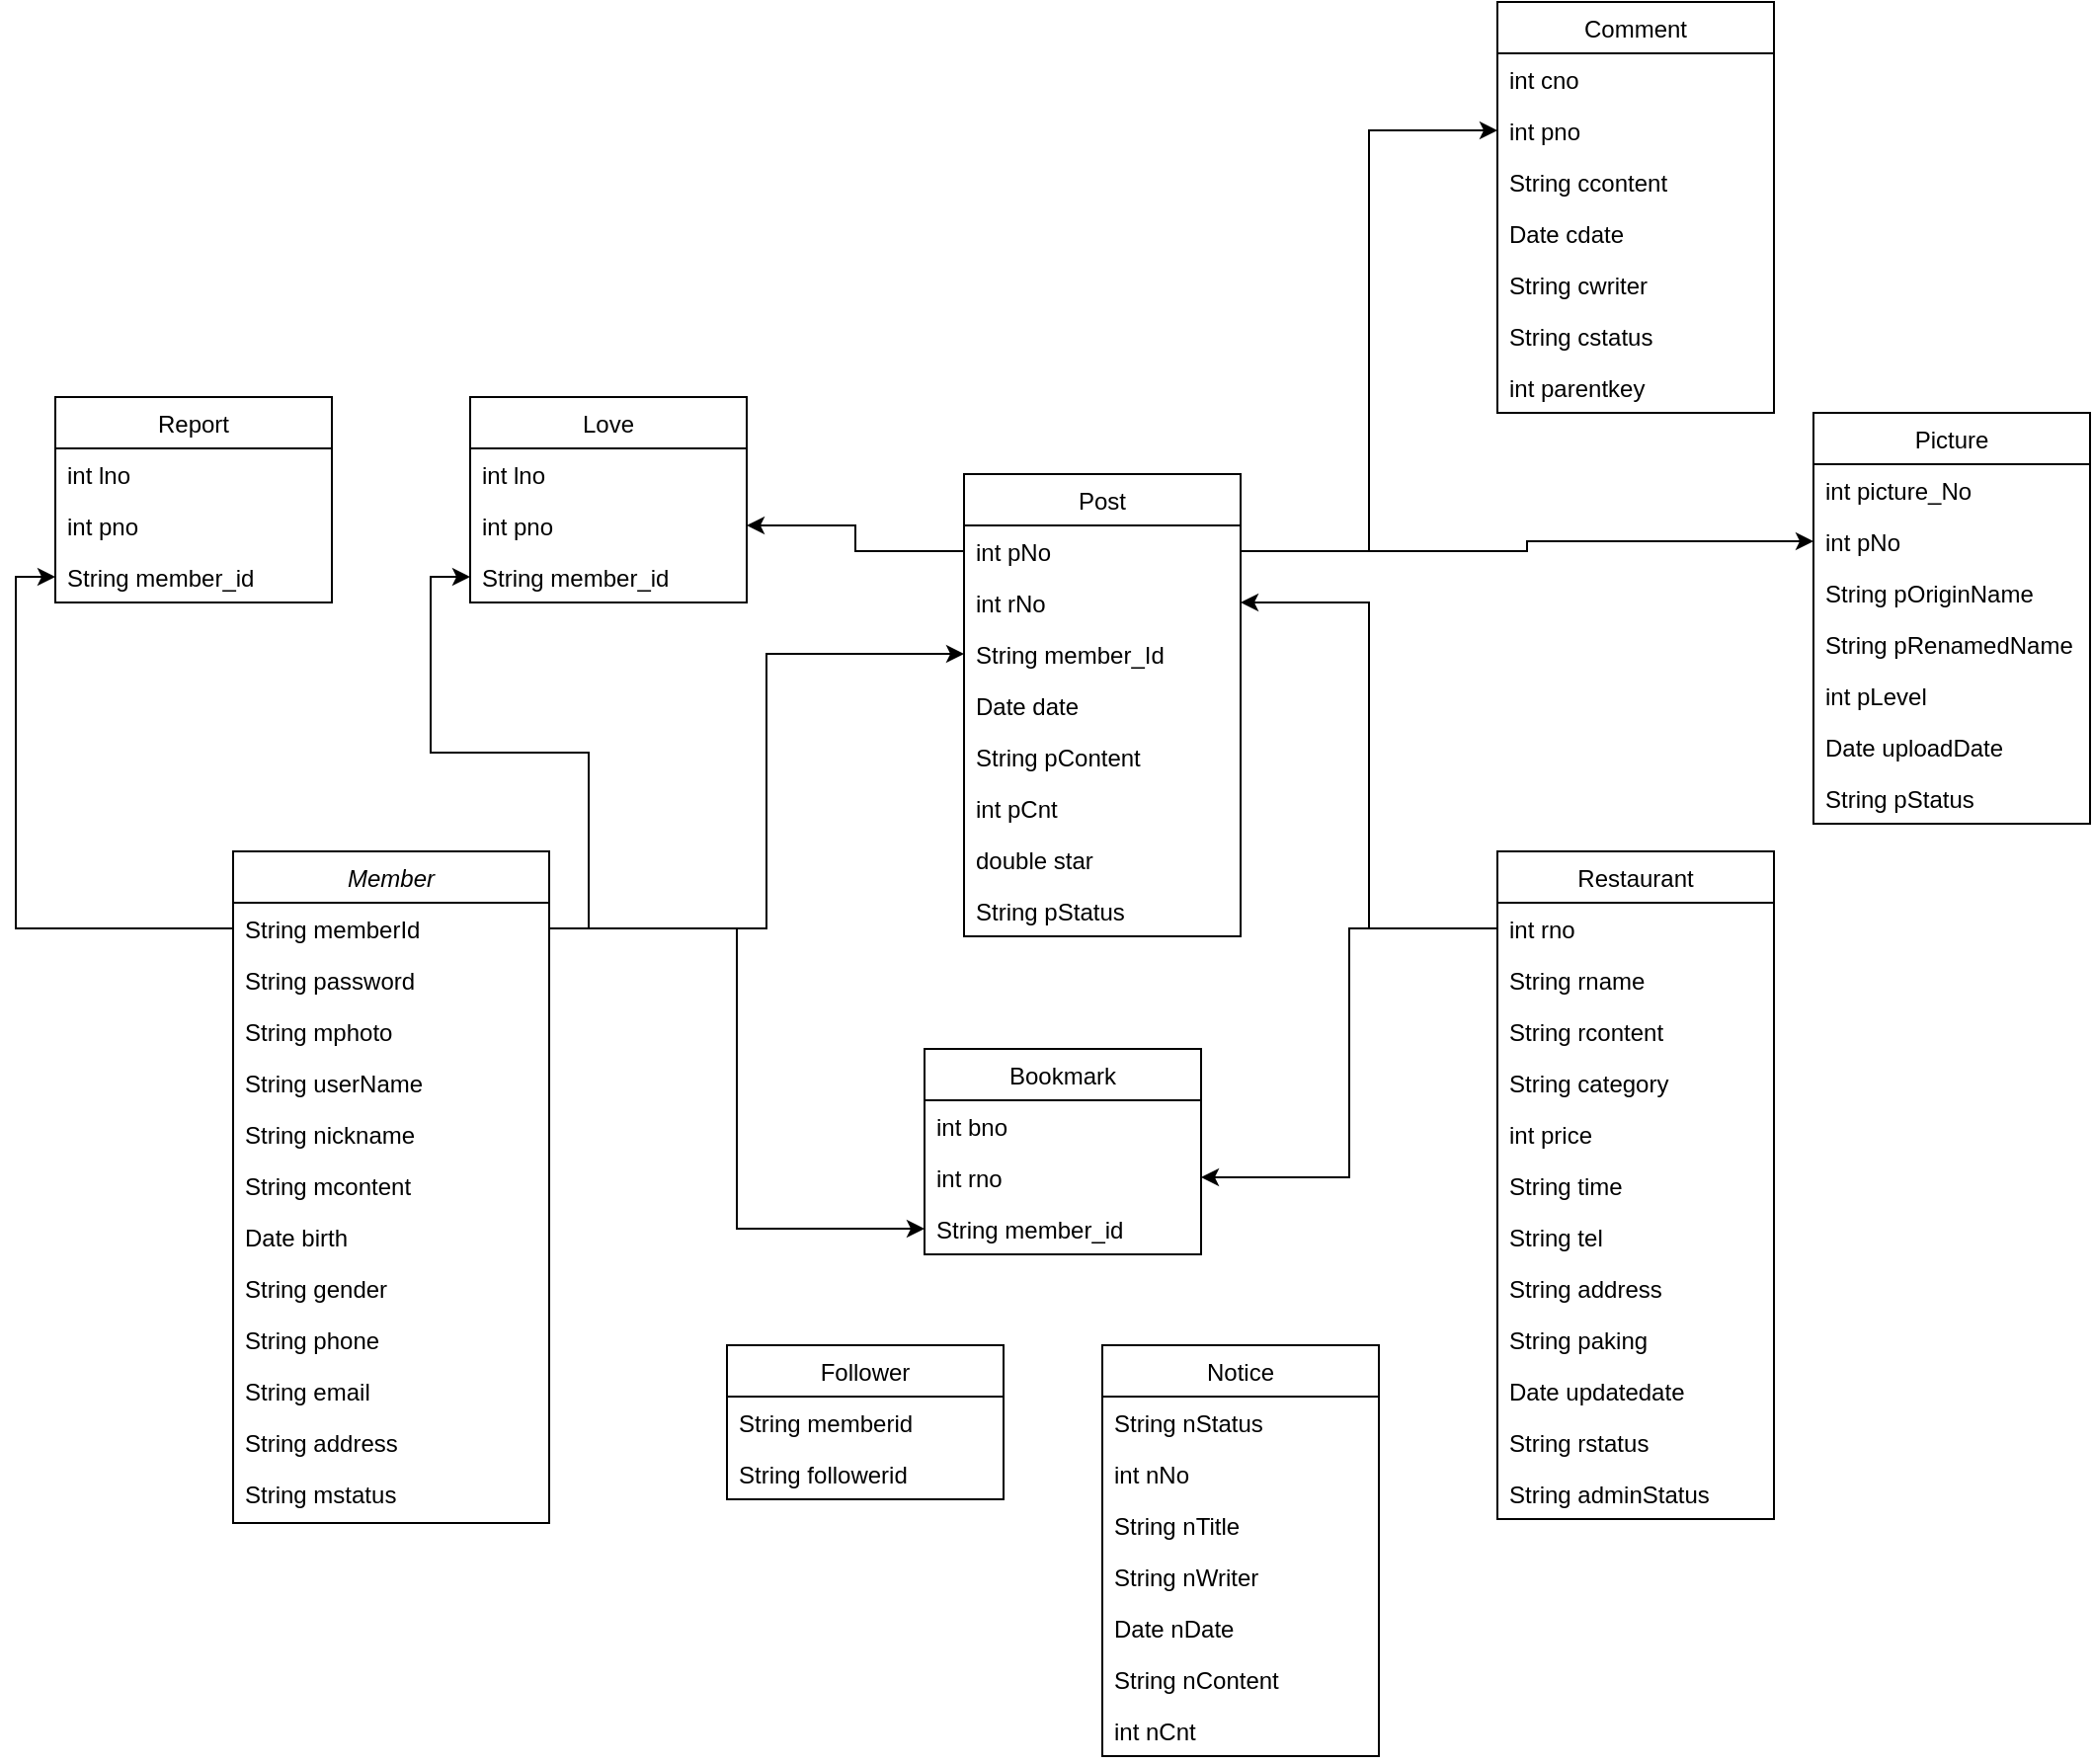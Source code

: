 <mxfile version="13.5.3" type="github">
  <diagram id="C5RBs43oDa-KdzZeNtuy" name="Page-1">
    <mxGraphModel dx="3197" dy="2439" grid="1" gridSize="10" guides="1" tooltips="1" connect="1" arrows="1" fold="1" page="1" pageScale="1" pageWidth="827" pageHeight="1169" math="0" shadow="0">
      <root>
        <mxCell id="WIyWlLk6GJQsqaUBKTNV-0" />
        <mxCell id="WIyWlLk6GJQsqaUBKTNV-1" parent="WIyWlLk6GJQsqaUBKTNV-0" />
        <mxCell id="_pvv8HfVqvw_CFyZ3jRB-49" style="edgeStyle=orthogonalEdgeStyle;rounded=0;orthogonalLoop=1;jettySize=auto;html=1;exitX=0;exitY=0.5;exitDx=0;exitDy=0;" edge="1" parent="WIyWlLk6GJQsqaUBKTNV-1" source="_pvv8HfVqvw_CFyZ3jRB-11" target="_pvv8HfVqvw_CFyZ3jRB-38">
          <mxGeometry relative="1" as="geometry" />
        </mxCell>
        <mxCell id="_pvv8HfVqvw_CFyZ3jRB-50" style="edgeStyle=orthogonalEdgeStyle;rounded=0;orthogonalLoop=1;jettySize=auto;html=1;" edge="1" parent="WIyWlLk6GJQsqaUBKTNV-1" source="_pvv8HfVqvw_CFyZ3jRB-2" target="_pvv8HfVqvw_CFyZ3jRB-39">
          <mxGeometry relative="1" as="geometry">
            <Array as="points">
              <mxPoint x="-120" y="-601" />
              <mxPoint x="-120" y="-740" />
            </Array>
          </mxGeometry>
        </mxCell>
        <mxCell id="_pvv8HfVqvw_CFyZ3jRB-70" style="edgeStyle=orthogonalEdgeStyle;rounded=0;orthogonalLoop=1;jettySize=auto;html=1;" edge="1" parent="WIyWlLk6GJQsqaUBKTNV-1" source="_pvv8HfVqvw_CFyZ3jRB-11" target="_pvv8HfVqvw_CFyZ3jRB-67">
          <mxGeometry relative="1" as="geometry" />
        </mxCell>
        <mxCell id="_pvv8HfVqvw_CFyZ3jRB-71" style="edgeStyle=orthogonalEdgeStyle;rounded=0;orthogonalLoop=1;jettySize=auto;html=1;" edge="1" parent="WIyWlLk6GJQsqaUBKTNV-1" source="_pvv8HfVqvw_CFyZ3jRB-2" target="_pvv8HfVqvw_CFyZ3jRB-64">
          <mxGeometry relative="1" as="geometry" />
        </mxCell>
        <mxCell id="_pvv8HfVqvw_CFyZ3jRB-72" style="edgeStyle=orthogonalEdgeStyle;rounded=0;orthogonalLoop=1;jettySize=auto;html=1;entryX=1;entryY=0.5;entryDx=0;entryDy=0;" edge="1" parent="WIyWlLk6GJQsqaUBKTNV-1" source="_pvv8HfVqvw_CFyZ3jRB-37" target="_pvv8HfVqvw_CFyZ3jRB-63">
          <mxGeometry relative="1" as="geometry" />
        </mxCell>
        <mxCell id="_pvv8HfVqvw_CFyZ3jRB-83" style="edgeStyle=orthogonalEdgeStyle;rounded=0;orthogonalLoop=1;jettySize=auto;html=1;entryX=0;entryY=0.5;entryDx=0;entryDy=0;" edge="1" parent="WIyWlLk6GJQsqaUBKTNV-1" source="_pvv8HfVqvw_CFyZ3jRB-2" target="_pvv8HfVqvw_CFyZ3jRB-80">
          <mxGeometry relative="1" as="geometry" />
        </mxCell>
        <mxCell id="_pvv8HfVqvw_CFyZ3jRB-84" style="edgeStyle=orthogonalEdgeStyle;rounded=0;orthogonalLoop=1;jettySize=auto;html=1;" edge="1" parent="WIyWlLk6GJQsqaUBKTNV-1" source="_pvv8HfVqvw_CFyZ3jRB-2" target="_pvv8HfVqvw_CFyZ3jRB-68">
          <mxGeometry relative="1" as="geometry" />
        </mxCell>
        <mxCell id="_pvv8HfVqvw_CFyZ3jRB-94" style="edgeStyle=orthogonalEdgeStyle;rounded=0;orthogonalLoop=1;jettySize=auto;html=1;entryX=0;entryY=0.5;entryDx=0;entryDy=0;" edge="1" parent="WIyWlLk6GJQsqaUBKTNV-1" source="_pvv8HfVqvw_CFyZ3jRB-37" target="_pvv8HfVqvw_CFyZ3jRB-88">
          <mxGeometry relative="1" as="geometry" />
        </mxCell>
        <mxCell id="_pvv8HfVqvw_CFyZ3jRB-103" style="edgeStyle=orthogonalEdgeStyle;rounded=0;orthogonalLoop=1;jettySize=auto;html=1;" edge="1" parent="WIyWlLk6GJQsqaUBKTNV-1" source="_pvv8HfVqvw_CFyZ3jRB-37" target="_pvv8HfVqvw_CFyZ3jRB-97">
          <mxGeometry relative="1" as="geometry" />
        </mxCell>
        <mxCell id="_pvv8HfVqvw_CFyZ3jRB-1" value="Member&#xa;" style="swimlane;fontStyle=2;align=center;verticalAlign=top;childLayout=stackLayout;horizontal=1;startSize=26;horizontalStack=0;resizeParent=1;resizeLast=0;collapsible=1;marginBottom=0;rounded=0;shadow=0;strokeWidth=1;" vertex="1" parent="WIyWlLk6GJQsqaUBKTNV-1">
          <mxGeometry x="-390" y="-640" width="160" height="340" as="geometry">
            <mxRectangle x="230" y="140" width="160" height="26" as="alternateBounds" />
          </mxGeometry>
        </mxCell>
        <mxCell id="_pvv8HfVqvw_CFyZ3jRB-2" value="String memberId" style="text;align=left;verticalAlign=top;spacingLeft=4;spacingRight=4;overflow=hidden;rotatable=0;points=[[0,0.5],[1,0.5]];portConstraint=eastwest;" vertex="1" parent="_pvv8HfVqvw_CFyZ3jRB-1">
          <mxGeometry y="26" width="160" height="26" as="geometry" />
        </mxCell>
        <object label="String password" memberId="" password="" mphoto="" userName="" nickname="" mcontent="" birth="" gender="" phone="" email="" address="" mstatus="" id="_pvv8HfVqvw_CFyZ3jRB-3">
          <mxCell style="text;align=left;verticalAlign=top;spacingLeft=4;spacingRight=4;overflow=hidden;rotatable=0;points=[[0,0.5],[1,0.5]];portConstraint=eastwest;rounded=0;shadow=0;html=0;" vertex="1" parent="_pvv8HfVqvw_CFyZ3jRB-1">
            <mxGeometry y="52" width="160" height="26" as="geometry" />
          </mxCell>
        </object>
        <mxCell id="_pvv8HfVqvw_CFyZ3jRB-4" value="String mphoto" style="text;align=left;verticalAlign=top;spacingLeft=4;spacingRight=4;overflow=hidden;rotatable=0;points=[[0,0.5],[1,0.5]];portConstraint=eastwest;rounded=0;shadow=0;html=0;" vertex="1" parent="_pvv8HfVqvw_CFyZ3jRB-1">
          <mxGeometry y="78" width="160" height="26" as="geometry" />
        </mxCell>
        <mxCell id="_pvv8HfVqvw_CFyZ3jRB-15" value="String userName" style="text;align=left;verticalAlign=top;spacingLeft=4;spacingRight=4;overflow=hidden;rotatable=0;points=[[0,0.5],[1,0.5]];portConstraint=eastwest;rounded=0;shadow=0;html=0;" vertex="1" parent="_pvv8HfVqvw_CFyZ3jRB-1">
          <mxGeometry y="104" width="160" height="26" as="geometry" />
        </mxCell>
        <mxCell id="_pvv8HfVqvw_CFyZ3jRB-16" value="String nickname" style="text;align=left;verticalAlign=top;spacingLeft=4;spacingRight=4;overflow=hidden;rotatable=0;points=[[0,0.5],[1,0.5]];portConstraint=eastwest;rounded=0;shadow=0;html=0;" vertex="1" parent="_pvv8HfVqvw_CFyZ3jRB-1">
          <mxGeometry y="130" width="160" height="26" as="geometry" />
        </mxCell>
        <mxCell id="_pvv8HfVqvw_CFyZ3jRB-7" value="String mcontent" style="text;align=left;verticalAlign=top;spacingLeft=4;spacingRight=4;overflow=hidden;rotatable=0;points=[[0,0.5],[1,0.5]];portConstraint=eastwest;" vertex="1" parent="_pvv8HfVqvw_CFyZ3jRB-1">
          <mxGeometry y="156" width="160" height="26" as="geometry" />
        </mxCell>
        <mxCell id="_pvv8HfVqvw_CFyZ3jRB-18" value="Date birth" style="text;align=left;verticalAlign=top;spacingLeft=4;spacingRight=4;overflow=hidden;rotatable=0;points=[[0,0.5],[1,0.5]];portConstraint=eastwest;" vertex="1" parent="_pvv8HfVqvw_CFyZ3jRB-1">
          <mxGeometry y="182" width="160" height="26" as="geometry" />
        </mxCell>
        <mxCell id="_pvv8HfVqvw_CFyZ3jRB-17" value="String gender" style="text;align=left;verticalAlign=top;spacingLeft=4;spacingRight=4;overflow=hidden;rotatable=0;points=[[0,0.5],[1,0.5]];portConstraint=eastwest;rounded=0;shadow=0;html=0;" vertex="1" parent="_pvv8HfVqvw_CFyZ3jRB-1">
          <mxGeometry y="208" width="160" height="26" as="geometry" />
        </mxCell>
        <mxCell id="_pvv8HfVqvw_CFyZ3jRB-20" value="String phone" style="text;align=left;verticalAlign=top;spacingLeft=4;spacingRight=4;overflow=hidden;rotatable=0;points=[[0,0.5],[1,0.5]];portConstraint=eastwest;" vertex="1" parent="_pvv8HfVqvw_CFyZ3jRB-1">
          <mxGeometry y="234" width="160" height="26" as="geometry" />
        </mxCell>
        <mxCell id="_pvv8HfVqvw_CFyZ3jRB-22" value="String email" style="text;align=left;verticalAlign=top;spacingLeft=4;spacingRight=4;overflow=hidden;rotatable=0;points=[[0,0.5],[1,0.5]];portConstraint=eastwest;" vertex="1" parent="_pvv8HfVqvw_CFyZ3jRB-1">
          <mxGeometry y="260" width="160" height="26" as="geometry" />
        </mxCell>
        <mxCell id="_pvv8HfVqvw_CFyZ3jRB-19" value="String address" style="text;align=left;verticalAlign=top;spacingLeft=4;spacingRight=4;overflow=hidden;rotatable=0;points=[[0,0.5],[1,0.5]];portConstraint=eastwest;" vertex="1" parent="_pvv8HfVqvw_CFyZ3jRB-1">
          <mxGeometry y="286" width="160" height="26" as="geometry" />
        </mxCell>
        <mxCell id="_pvv8HfVqvw_CFyZ3jRB-23" value="String mstatus" style="text;align=left;verticalAlign=top;spacingLeft=4;spacingRight=4;overflow=hidden;rotatable=0;points=[[0,0.5],[1,0.5]];portConstraint=eastwest;" vertex="1" parent="_pvv8HfVqvw_CFyZ3jRB-1">
          <mxGeometry y="312" width="160" height="26" as="geometry" />
        </mxCell>
        <object label="Post" mstatus="" id="_pvv8HfVqvw_CFyZ3jRB-36">
          <mxCell style="swimlane;fontStyle=0;childLayout=stackLayout;horizontal=1;startSize=26;fillColor=none;horizontalStack=0;resizeParent=1;resizeParentMax=0;resizeLast=0;collapsible=1;marginBottom=0;" vertex="1" parent="WIyWlLk6GJQsqaUBKTNV-1">
            <mxGeometry x="-20" y="-831" width="140" height="234" as="geometry" />
          </mxCell>
        </object>
        <mxCell id="_pvv8HfVqvw_CFyZ3jRB-37" value="int pNo" style="text;strokeColor=none;fillColor=none;align=left;verticalAlign=top;spacingLeft=4;spacingRight=4;overflow=hidden;rotatable=0;points=[[0,0.5],[1,0.5]];portConstraint=eastwest;" vertex="1" parent="_pvv8HfVqvw_CFyZ3jRB-36">
          <mxGeometry y="26" width="140" height="26" as="geometry" />
        </mxCell>
        <mxCell id="_pvv8HfVqvw_CFyZ3jRB-38" value="int rNo" style="text;strokeColor=none;fillColor=none;align=left;verticalAlign=top;spacingLeft=4;spacingRight=4;overflow=hidden;rotatable=0;points=[[0,0.5],[1,0.5]];portConstraint=eastwest;" vertex="1" parent="_pvv8HfVqvw_CFyZ3jRB-36">
          <mxGeometry y="52" width="140" height="26" as="geometry" />
        </mxCell>
        <mxCell id="_pvv8HfVqvw_CFyZ3jRB-39" value="String member_Id" style="text;strokeColor=none;fillColor=none;align=left;verticalAlign=top;spacingLeft=4;spacingRight=4;overflow=hidden;rotatable=0;points=[[0,0.5],[1,0.5]];portConstraint=eastwest;" vertex="1" parent="_pvv8HfVqvw_CFyZ3jRB-36">
          <mxGeometry y="78" width="140" height="26" as="geometry" />
        </mxCell>
        <mxCell id="_pvv8HfVqvw_CFyZ3jRB-40" value="Date date" style="text;strokeColor=none;fillColor=none;align=left;verticalAlign=top;spacingLeft=4;spacingRight=4;overflow=hidden;rotatable=0;points=[[0,0.5],[1,0.5]];portConstraint=eastwest;" vertex="1" parent="_pvv8HfVqvw_CFyZ3jRB-36">
          <mxGeometry y="104" width="140" height="26" as="geometry" />
        </mxCell>
        <mxCell id="_pvv8HfVqvw_CFyZ3jRB-41" value="String pContent" style="text;strokeColor=none;fillColor=none;align=left;verticalAlign=top;spacingLeft=4;spacingRight=4;overflow=hidden;rotatable=0;points=[[0,0.5],[1,0.5]];portConstraint=eastwest;" vertex="1" parent="_pvv8HfVqvw_CFyZ3jRB-36">
          <mxGeometry y="130" width="140" height="26" as="geometry" />
        </mxCell>
        <mxCell id="_pvv8HfVqvw_CFyZ3jRB-42" value="int pCnt" style="text;strokeColor=none;fillColor=none;align=left;verticalAlign=top;spacingLeft=4;spacingRight=4;overflow=hidden;rotatable=0;points=[[0,0.5],[1,0.5]];portConstraint=eastwest;" vertex="1" parent="_pvv8HfVqvw_CFyZ3jRB-36">
          <mxGeometry y="156" width="140" height="26" as="geometry" />
        </mxCell>
        <mxCell id="_pvv8HfVqvw_CFyZ3jRB-43" value="double star" style="text;strokeColor=none;fillColor=none;align=left;verticalAlign=top;spacingLeft=4;spacingRight=4;overflow=hidden;rotatable=0;points=[[0,0.5],[1,0.5]];portConstraint=eastwest;" vertex="1" parent="_pvv8HfVqvw_CFyZ3jRB-36">
          <mxGeometry y="182" width="140" height="26" as="geometry" />
        </mxCell>
        <mxCell id="_pvv8HfVqvw_CFyZ3jRB-44" value="String pStatus" style="text;strokeColor=none;fillColor=none;align=left;verticalAlign=top;spacingLeft=4;spacingRight=4;overflow=hidden;rotatable=0;points=[[0,0.5],[1,0.5]];portConstraint=eastwest;" vertex="1" parent="_pvv8HfVqvw_CFyZ3jRB-36">
          <mxGeometry y="208" width="140" height="26" as="geometry" />
        </mxCell>
        <object label="Love" mstatus="" id="_pvv8HfVqvw_CFyZ3jRB-61">
          <mxCell style="swimlane;fontStyle=0;childLayout=stackLayout;horizontal=1;startSize=26;fillColor=none;horizontalStack=0;resizeParent=1;resizeParentMax=0;resizeLast=0;collapsible=1;marginBottom=0;" vertex="1" parent="WIyWlLk6GJQsqaUBKTNV-1">
            <mxGeometry x="-270" y="-870" width="140" height="104" as="geometry" />
          </mxCell>
        </object>
        <mxCell id="_pvv8HfVqvw_CFyZ3jRB-62" value="int lno" style="text;strokeColor=none;fillColor=none;align=left;verticalAlign=top;spacingLeft=4;spacingRight=4;overflow=hidden;rotatable=0;points=[[0,0.5],[1,0.5]];portConstraint=eastwest;" vertex="1" parent="_pvv8HfVqvw_CFyZ3jRB-61">
          <mxGeometry y="26" width="140" height="26" as="geometry" />
        </mxCell>
        <mxCell id="_pvv8HfVqvw_CFyZ3jRB-63" value="int pno" style="text;strokeColor=none;fillColor=none;align=left;verticalAlign=top;spacingLeft=4;spacingRight=4;overflow=hidden;rotatable=0;points=[[0,0.5],[1,0.5]];portConstraint=eastwest;" vertex="1" parent="_pvv8HfVqvw_CFyZ3jRB-61">
          <mxGeometry y="52" width="140" height="26" as="geometry" />
        </mxCell>
        <mxCell id="_pvv8HfVqvw_CFyZ3jRB-64" value="String member_id" style="text;strokeColor=none;fillColor=none;align=left;verticalAlign=top;spacingLeft=4;spacingRight=4;overflow=hidden;rotatable=0;points=[[0,0.5],[1,0.5]];portConstraint=eastwest;" vertex="1" parent="_pvv8HfVqvw_CFyZ3jRB-61">
          <mxGeometry y="78" width="140" height="26" as="geometry" />
        </mxCell>
        <object label="Report" mstatus="" id="_pvv8HfVqvw_CFyZ3jRB-77">
          <mxCell style="swimlane;fontStyle=0;childLayout=stackLayout;horizontal=1;startSize=26;fillColor=none;horizontalStack=0;resizeParent=1;resizeParentMax=0;resizeLast=0;collapsible=1;marginBottom=0;" vertex="1" parent="WIyWlLk6GJQsqaUBKTNV-1">
            <mxGeometry x="-480" y="-870" width="140" height="104" as="geometry" />
          </mxCell>
        </object>
        <mxCell id="_pvv8HfVqvw_CFyZ3jRB-78" value="int lno" style="text;strokeColor=none;fillColor=none;align=left;verticalAlign=top;spacingLeft=4;spacingRight=4;overflow=hidden;rotatable=0;points=[[0,0.5],[1,0.5]];portConstraint=eastwest;" vertex="1" parent="_pvv8HfVqvw_CFyZ3jRB-77">
          <mxGeometry y="26" width="140" height="26" as="geometry" />
        </mxCell>
        <mxCell id="_pvv8HfVqvw_CFyZ3jRB-79" value="int pno" style="text;strokeColor=none;fillColor=none;align=left;verticalAlign=top;spacingLeft=4;spacingRight=4;overflow=hidden;rotatable=0;points=[[0,0.5],[1,0.5]];portConstraint=eastwest;" vertex="1" parent="_pvv8HfVqvw_CFyZ3jRB-77">
          <mxGeometry y="52" width="140" height="26" as="geometry" />
        </mxCell>
        <mxCell id="_pvv8HfVqvw_CFyZ3jRB-80" value="String member_id" style="text;strokeColor=none;fillColor=none;align=left;verticalAlign=top;spacingLeft=4;spacingRight=4;overflow=hidden;rotatable=0;points=[[0,0.5],[1,0.5]];portConstraint=eastwest;" vertex="1" parent="_pvv8HfVqvw_CFyZ3jRB-77">
          <mxGeometry y="78" width="140" height="26" as="geometry" />
        </mxCell>
        <object label="Bookmark" mstatus="" id="_pvv8HfVqvw_CFyZ3jRB-65">
          <mxCell style="swimlane;fontStyle=0;childLayout=stackLayout;horizontal=1;startSize=26;fillColor=none;horizontalStack=0;resizeParent=1;resizeParentMax=0;resizeLast=0;collapsible=1;marginBottom=0;" vertex="1" parent="WIyWlLk6GJQsqaUBKTNV-1">
            <mxGeometry x="-40" y="-540" width="140" height="104" as="geometry" />
          </mxCell>
        </object>
        <mxCell id="_pvv8HfVqvw_CFyZ3jRB-66" value="int bno" style="text;strokeColor=none;fillColor=none;align=left;verticalAlign=top;spacingLeft=4;spacingRight=4;overflow=hidden;rotatable=0;points=[[0,0.5],[1,0.5]];portConstraint=eastwest;" vertex="1" parent="_pvv8HfVqvw_CFyZ3jRB-65">
          <mxGeometry y="26" width="140" height="26" as="geometry" />
        </mxCell>
        <mxCell id="_pvv8HfVqvw_CFyZ3jRB-67" value="int rno" style="text;strokeColor=none;fillColor=none;align=left;verticalAlign=top;spacingLeft=4;spacingRight=4;overflow=hidden;rotatable=0;points=[[0,0.5],[1,0.5]];portConstraint=eastwest;" vertex="1" parent="_pvv8HfVqvw_CFyZ3jRB-65">
          <mxGeometry y="52" width="140" height="26" as="geometry" />
        </mxCell>
        <mxCell id="_pvv8HfVqvw_CFyZ3jRB-68" value="String member_id" style="text;strokeColor=none;fillColor=none;align=left;verticalAlign=top;spacingLeft=4;spacingRight=4;overflow=hidden;rotatable=0;points=[[0,0.5],[1,0.5]];portConstraint=eastwest;" vertex="1" parent="_pvv8HfVqvw_CFyZ3jRB-65">
          <mxGeometry y="78" width="140" height="26" as="geometry" />
        </mxCell>
        <object label="Restaurant" mstatus="" id="_pvv8HfVqvw_CFyZ3jRB-10">
          <mxCell style="swimlane;fontStyle=0;childLayout=stackLayout;horizontal=1;startSize=26;fillColor=none;horizontalStack=0;resizeParent=1;resizeParentMax=0;resizeLast=0;collapsible=1;marginBottom=0;" vertex="1" parent="WIyWlLk6GJQsqaUBKTNV-1">
            <mxGeometry x="250" y="-640" width="140" height="338" as="geometry" />
          </mxCell>
        </object>
        <mxCell id="_pvv8HfVqvw_CFyZ3jRB-11" value="int rno" style="text;strokeColor=none;fillColor=none;align=left;verticalAlign=top;spacingLeft=4;spacingRight=4;overflow=hidden;rotatable=0;points=[[0,0.5],[1,0.5]];portConstraint=eastwest;" vertex="1" parent="_pvv8HfVqvw_CFyZ3jRB-10">
          <mxGeometry y="26" width="140" height="26" as="geometry" />
        </mxCell>
        <mxCell id="_pvv8HfVqvw_CFyZ3jRB-12" value="String rname" style="text;strokeColor=none;fillColor=none;align=left;verticalAlign=top;spacingLeft=4;spacingRight=4;overflow=hidden;rotatable=0;points=[[0,0.5],[1,0.5]];portConstraint=eastwest;" vertex="1" parent="_pvv8HfVqvw_CFyZ3jRB-10">
          <mxGeometry y="52" width="140" height="26" as="geometry" />
        </mxCell>
        <mxCell id="_pvv8HfVqvw_CFyZ3jRB-13" value="String rcontent" style="text;strokeColor=none;fillColor=none;align=left;verticalAlign=top;spacingLeft=4;spacingRight=4;overflow=hidden;rotatable=0;points=[[0,0.5],[1,0.5]];portConstraint=eastwest;" vertex="1" parent="_pvv8HfVqvw_CFyZ3jRB-10">
          <mxGeometry y="78" width="140" height="26" as="geometry" />
        </mxCell>
        <mxCell id="_pvv8HfVqvw_CFyZ3jRB-27" value="String category" style="text;strokeColor=none;fillColor=none;align=left;verticalAlign=top;spacingLeft=4;spacingRight=4;overflow=hidden;rotatable=0;points=[[0,0.5],[1,0.5]];portConstraint=eastwest;" vertex="1" parent="_pvv8HfVqvw_CFyZ3jRB-10">
          <mxGeometry y="104" width="140" height="26" as="geometry" />
        </mxCell>
        <mxCell id="_pvv8HfVqvw_CFyZ3jRB-28" value="int price" style="text;strokeColor=none;fillColor=none;align=left;verticalAlign=top;spacingLeft=4;spacingRight=4;overflow=hidden;rotatable=0;points=[[0,0.5],[1,0.5]];portConstraint=eastwest;" vertex="1" parent="_pvv8HfVqvw_CFyZ3jRB-10">
          <mxGeometry y="130" width="140" height="26" as="geometry" />
        </mxCell>
        <mxCell id="_pvv8HfVqvw_CFyZ3jRB-29" value="String time" style="text;strokeColor=none;fillColor=none;align=left;verticalAlign=top;spacingLeft=4;spacingRight=4;overflow=hidden;rotatable=0;points=[[0,0.5],[1,0.5]];portConstraint=eastwest;" vertex="1" parent="_pvv8HfVqvw_CFyZ3jRB-10">
          <mxGeometry y="156" width="140" height="26" as="geometry" />
        </mxCell>
        <mxCell id="_pvv8HfVqvw_CFyZ3jRB-30" value="String tel" style="text;strokeColor=none;fillColor=none;align=left;verticalAlign=top;spacingLeft=4;spacingRight=4;overflow=hidden;rotatable=0;points=[[0,0.5],[1,0.5]];portConstraint=eastwest;" vertex="1" parent="_pvv8HfVqvw_CFyZ3jRB-10">
          <mxGeometry y="182" width="140" height="26" as="geometry" />
        </mxCell>
        <mxCell id="_pvv8HfVqvw_CFyZ3jRB-31" value="String address" style="text;strokeColor=none;fillColor=none;align=left;verticalAlign=top;spacingLeft=4;spacingRight=4;overflow=hidden;rotatable=0;points=[[0,0.5],[1,0.5]];portConstraint=eastwest;" vertex="1" parent="_pvv8HfVqvw_CFyZ3jRB-10">
          <mxGeometry y="208" width="140" height="26" as="geometry" />
        </mxCell>
        <mxCell id="_pvv8HfVqvw_CFyZ3jRB-32" value="String paking" style="text;strokeColor=none;fillColor=none;align=left;verticalAlign=top;spacingLeft=4;spacingRight=4;overflow=hidden;rotatable=0;points=[[0,0.5],[1,0.5]];portConstraint=eastwest;" vertex="1" parent="_pvv8HfVqvw_CFyZ3jRB-10">
          <mxGeometry y="234" width="140" height="26" as="geometry" />
        </mxCell>
        <mxCell id="_pvv8HfVqvw_CFyZ3jRB-33" value="Date updatedate" style="text;strokeColor=none;fillColor=none;align=left;verticalAlign=top;spacingLeft=4;spacingRight=4;overflow=hidden;rotatable=0;points=[[0,0.5],[1,0.5]];portConstraint=eastwest;" vertex="1" parent="_pvv8HfVqvw_CFyZ3jRB-10">
          <mxGeometry y="260" width="140" height="26" as="geometry" />
        </mxCell>
        <mxCell id="_pvv8HfVqvw_CFyZ3jRB-34" value="String rstatus" style="text;strokeColor=none;fillColor=none;align=left;verticalAlign=top;spacingLeft=4;spacingRight=4;overflow=hidden;rotatable=0;points=[[0,0.5],[1,0.5]];portConstraint=eastwest;" vertex="1" parent="_pvv8HfVqvw_CFyZ3jRB-10">
          <mxGeometry y="286" width="140" height="26" as="geometry" />
        </mxCell>
        <mxCell id="_pvv8HfVqvw_CFyZ3jRB-35" value="String adminStatus" style="text;strokeColor=none;fillColor=none;align=left;verticalAlign=top;spacingLeft=4;spacingRight=4;overflow=hidden;rotatable=0;points=[[0,0.5],[1,0.5]];portConstraint=eastwest;" vertex="1" parent="_pvv8HfVqvw_CFyZ3jRB-10">
          <mxGeometry y="312" width="140" height="26" as="geometry" />
        </mxCell>
        <object label="Comment" mstatus="" id="_pvv8HfVqvw_CFyZ3jRB-85">
          <mxCell style="swimlane;fontStyle=0;childLayout=stackLayout;horizontal=1;startSize=26;fillColor=none;horizontalStack=0;resizeParent=1;resizeParentMax=0;resizeLast=0;collapsible=1;marginBottom=0;" vertex="1" parent="WIyWlLk6GJQsqaUBKTNV-1">
            <mxGeometry x="250" y="-1070" width="140" height="208" as="geometry" />
          </mxCell>
        </object>
        <mxCell id="_pvv8HfVqvw_CFyZ3jRB-86" value="int cno" style="text;strokeColor=none;fillColor=none;align=left;verticalAlign=top;spacingLeft=4;spacingRight=4;overflow=hidden;rotatable=0;points=[[0,0.5],[1,0.5]];portConstraint=eastwest;" vertex="1" parent="_pvv8HfVqvw_CFyZ3jRB-85">
          <mxGeometry y="26" width="140" height="26" as="geometry" />
        </mxCell>
        <mxCell id="_pvv8HfVqvw_CFyZ3jRB-88" value="int pno" style="text;strokeColor=none;fillColor=none;align=left;verticalAlign=top;spacingLeft=4;spacingRight=4;overflow=hidden;rotatable=0;points=[[0,0.5],[1,0.5]];portConstraint=eastwest;" vertex="1" parent="_pvv8HfVqvw_CFyZ3jRB-85">
          <mxGeometry y="52" width="140" height="26" as="geometry" />
        </mxCell>
        <mxCell id="_pvv8HfVqvw_CFyZ3jRB-89" value="String ccontent" style="text;strokeColor=none;fillColor=none;align=left;verticalAlign=top;spacingLeft=4;spacingRight=4;overflow=hidden;rotatable=0;points=[[0,0.5],[1,0.5]];portConstraint=eastwest;" vertex="1" parent="_pvv8HfVqvw_CFyZ3jRB-85">
          <mxGeometry y="78" width="140" height="26" as="geometry" />
        </mxCell>
        <mxCell id="_pvv8HfVqvw_CFyZ3jRB-90" value="Date cdate" style="text;strokeColor=none;fillColor=none;align=left;verticalAlign=top;spacingLeft=4;spacingRight=4;overflow=hidden;rotatable=0;points=[[0,0.5],[1,0.5]];portConstraint=eastwest;" vertex="1" parent="_pvv8HfVqvw_CFyZ3jRB-85">
          <mxGeometry y="104" width="140" height="26" as="geometry" />
        </mxCell>
        <mxCell id="_pvv8HfVqvw_CFyZ3jRB-91" value="String cwriter" style="text;strokeColor=none;fillColor=none;align=left;verticalAlign=top;spacingLeft=4;spacingRight=4;overflow=hidden;rotatable=0;points=[[0,0.5],[1,0.5]];portConstraint=eastwest;" vertex="1" parent="_pvv8HfVqvw_CFyZ3jRB-85">
          <mxGeometry y="130" width="140" height="26" as="geometry" />
        </mxCell>
        <mxCell id="_pvv8HfVqvw_CFyZ3jRB-92" value="String cstatus" style="text;strokeColor=none;fillColor=none;align=left;verticalAlign=top;spacingLeft=4;spacingRight=4;overflow=hidden;rotatable=0;points=[[0,0.5],[1,0.5]];portConstraint=eastwest;" vertex="1" parent="_pvv8HfVqvw_CFyZ3jRB-85">
          <mxGeometry y="156" width="140" height="26" as="geometry" />
        </mxCell>
        <mxCell id="_pvv8HfVqvw_CFyZ3jRB-93" value="int parentkey" style="text;strokeColor=none;fillColor=none;align=left;verticalAlign=top;spacingLeft=4;spacingRight=4;overflow=hidden;rotatable=0;points=[[0,0.5],[1,0.5]];portConstraint=eastwest;" vertex="1" parent="_pvv8HfVqvw_CFyZ3jRB-85">
          <mxGeometry y="182" width="140" height="26" as="geometry" />
        </mxCell>
        <object label="Picture" mstatus="" id="_pvv8HfVqvw_CFyZ3jRB-95">
          <mxCell style="swimlane;fontStyle=0;childLayout=stackLayout;horizontal=1;startSize=26;fillColor=none;horizontalStack=0;resizeParent=1;resizeParentMax=0;resizeLast=0;collapsible=1;marginBottom=0;" vertex="1" parent="WIyWlLk6GJQsqaUBKTNV-1">
            <mxGeometry x="410" y="-862" width="140" height="208" as="geometry" />
          </mxCell>
        </object>
        <mxCell id="_pvv8HfVqvw_CFyZ3jRB-96" value="int picture_No" style="text;strokeColor=none;fillColor=none;align=left;verticalAlign=top;spacingLeft=4;spacingRight=4;overflow=hidden;rotatable=0;points=[[0,0.5],[1,0.5]];portConstraint=eastwest;" vertex="1" parent="_pvv8HfVqvw_CFyZ3jRB-95">
          <mxGeometry y="26" width="140" height="26" as="geometry" />
        </mxCell>
        <mxCell id="_pvv8HfVqvw_CFyZ3jRB-97" value="int pNo" style="text;strokeColor=none;fillColor=none;align=left;verticalAlign=top;spacingLeft=4;spacingRight=4;overflow=hidden;rotatable=0;points=[[0,0.5],[1,0.5]];portConstraint=eastwest;" vertex="1" parent="_pvv8HfVqvw_CFyZ3jRB-95">
          <mxGeometry y="52" width="140" height="26" as="geometry" />
        </mxCell>
        <mxCell id="_pvv8HfVqvw_CFyZ3jRB-98" value="String pOriginName" style="text;strokeColor=none;fillColor=none;align=left;verticalAlign=top;spacingLeft=4;spacingRight=4;overflow=hidden;rotatable=0;points=[[0,0.5],[1,0.5]];portConstraint=eastwest;" vertex="1" parent="_pvv8HfVqvw_CFyZ3jRB-95">
          <mxGeometry y="78" width="140" height="26" as="geometry" />
        </mxCell>
        <mxCell id="_pvv8HfVqvw_CFyZ3jRB-99" value="String pRenamedName" style="text;strokeColor=none;fillColor=none;align=left;verticalAlign=top;spacingLeft=4;spacingRight=4;overflow=hidden;rotatable=0;points=[[0,0.5],[1,0.5]];portConstraint=eastwest;" vertex="1" parent="_pvv8HfVqvw_CFyZ3jRB-95">
          <mxGeometry y="104" width="140" height="26" as="geometry" />
        </mxCell>
        <mxCell id="_pvv8HfVqvw_CFyZ3jRB-100" value="int pLevel" style="text;strokeColor=none;fillColor=none;align=left;verticalAlign=top;spacingLeft=4;spacingRight=4;overflow=hidden;rotatable=0;points=[[0,0.5],[1,0.5]];portConstraint=eastwest;" vertex="1" parent="_pvv8HfVqvw_CFyZ3jRB-95">
          <mxGeometry y="130" width="140" height="26" as="geometry" />
        </mxCell>
        <mxCell id="_pvv8HfVqvw_CFyZ3jRB-101" value="Date uploadDate" style="text;strokeColor=none;fillColor=none;align=left;verticalAlign=top;spacingLeft=4;spacingRight=4;overflow=hidden;rotatable=0;points=[[0,0.5],[1,0.5]];portConstraint=eastwest;" vertex="1" parent="_pvv8HfVqvw_CFyZ3jRB-95">
          <mxGeometry y="156" width="140" height="26" as="geometry" />
        </mxCell>
        <mxCell id="_pvv8HfVqvw_CFyZ3jRB-102" value="String pStatus" style="text;strokeColor=none;fillColor=none;align=left;verticalAlign=top;spacingLeft=4;spacingRight=4;overflow=hidden;rotatable=0;points=[[0,0.5],[1,0.5]];portConstraint=eastwest;" vertex="1" parent="_pvv8HfVqvw_CFyZ3jRB-95">
          <mxGeometry y="182" width="140" height="26" as="geometry" />
        </mxCell>
        <object label="Notice" mstatus="" id="_pvv8HfVqvw_CFyZ3jRB-104">
          <mxCell style="swimlane;fontStyle=0;childLayout=stackLayout;horizontal=1;startSize=26;fillColor=none;horizontalStack=0;resizeParent=1;resizeParentMax=0;resizeLast=0;collapsible=1;marginBottom=0;" vertex="1" parent="WIyWlLk6GJQsqaUBKTNV-1">
            <mxGeometry x="50" y="-390" width="140" height="208" as="geometry" />
          </mxCell>
        </object>
        <mxCell id="_pvv8HfVqvw_CFyZ3jRB-111" value="String nStatus" style="text;strokeColor=none;fillColor=none;align=left;verticalAlign=top;spacingLeft=4;spacingRight=4;overflow=hidden;rotatable=0;points=[[0,0.5],[1,0.5]];portConstraint=eastwest;" vertex="1" parent="_pvv8HfVqvw_CFyZ3jRB-104">
          <mxGeometry y="26" width="140" height="26" as="geometry" />
        </mxCell>
        <mxCell id="_pvv8HfVqvw_CFyZ3jRB-105" value="int nNo" style="text;strokeColor=none;fillColor=none;align=left;verticalAlign=top;spacingLeft=4;spacingRight=4;overflow=hidden;rotatable=0;points=[[0,0.5],[1,0.5]];portConstraint=eastwest;" vertex="1" parent="_pvv8HfVqvw_CFyZ3jRB-104">
          <mxGeometry y="52" width="140" height="26" as="geometry" />
        </mxCell>
        <mxCell id="_pvv8HfVqvw_CFyZ3jRB-106" value="String nTitle" style="text;strokeColor=none;fillColor=none;align=left;verticalAlign=top;spacingLeft=4;spacingRight=4;overflow=hidden;rotatable=0;points=[[0,0.5],[1,0.5]];portConstraint=eastwest;" vertex="1" parent="_pvv8HfVqvw_CFyZ3jRB-104">
          <mxGeometry y="78" width="140" height="26" as="geometry" />
        </mxCell>
        <mxCell id="_pvv8HfVqvw_CFyZ3jRB-107" value="String nWriter" style="text;strokeColor=none;fillColor=none;align=left;verticalAlign=top;spacingLeft=4;spacingRight=4;overflow=hidden;rotatable=0;points=[[0,0.5],[1,0.5]];portConstraint=eastwest;" vertex="1" parent="_pvv8HfVqvw_CFyZ3jRB-104">
          <mxGeometry y="104" width="140" height="26" as="geometry" />
        </mxCell>
        <mxCell id="_pvv8HfVqvw_CFyZ3jRB-108" value="Date nDate" style="text;strokeColor=none;fillColor=none;align=left;verticalAlign=top;spacingLeft=4;spacingRight=4;overflow=hidden;rotatable=0;points=[[0,0.5],[1,0.5]];portConstraint=eastwest;" vertex="1" parent="_pvv8HfVqvw_CFyZ3jRB-104">
          <mxGeometry y="130" width="140" height="26" as="geometry" />
        </mxCell>
        <mxCell id="_pvv8HfVqvw_CFyZ3jRB-109" value="String nContent" style="text;strokeColor=none;fillColor=none;align=left;verticalAlign=top;spacingLeft=4;spacingRight=4;overflow=hidden;rotatable=0;points=[[0,0.5],[1,0.5]];portConstraint=eastwest;" vertex="1" parent="_pvv8HfVqvw_CFyZ3jRB-104">
          <mxGeometry y="156" width="140" height="26" as="geometry" />
        </mxCell>
        <mxCell id="_pvv8HfVqvw_CFyZ3jRB-110" value="int nCnt" style="text;strokeColor=none;fillColor=none;align=left;verticalAlign=top;spacingLeft=4;spacingRight=4;overflow=hidden;rotatable=0;points=[[0,0.5],[1,0.5]];portConstraint=eastwest;" vertex="1" parent="_pvv8HfVqvw_CFyZ3jRB-104">
          <mxGeometry y="182" width="140" height="26" as="geometry" />
        </mxCell>
        <object label="Follower" mstatus="" id="_pvv8HfVqvw_CFyZ3jRB-52">
          <mxCell style="swimlane;fontStyle=0;childLayout=stackLayout;horizontal=1;startSize=26;fillColor=none;horizontalStack=0;resizeParent=1;resizeParentMax=0;resizeLast=0;collapsible=1;marginBottom=0;" vertex="1" parent="WIyWlLk6GJQsqaUBKTNV-1">
            <mxGeometry x="-140" y="-390" width="140" height="78" as="geometry" />
          </mxCell>
        </object>
        <mxCell id="_pvv8HfVqvw_CFyZ3jRB-53" value="String memberid" style="text;strokeColor=none;fillColor=none;align=left;verticalAlign=top;spacingLeft=4;spacingRight=4;overflow=hidden;rotatable=0;points=[[0,0.5],[1,0.5]];portConstraint=eastwest;" vertex="1" parent="_pvv8HfVqvw_CFyZ3jRB-52">
          <mxGeometry y="26" width="140" height="26" as="geometry" />
        </mxCell>
        <mxCell id="_pvv8HfVqvw_CFyZ3jRB-54" value="String followerid" style="text;strokeColor=none;fillColor=none;align=left;verticalAlign=top;spacingLeft=4;spacingRight=4;overflow=hidden;rotatable=0;points=[[0,0.5],[1,0.5]];portConstraint=eastwest;" vertex="1" parent="_pvv8HfVqvw_CFyZ3jRB-52">
          <mxGeometry y="52" width="140" height="26" as="geometry" />
        </mxCell>
      </root>
    </mxGraphModel>
  </diagram>
</mxfile>
